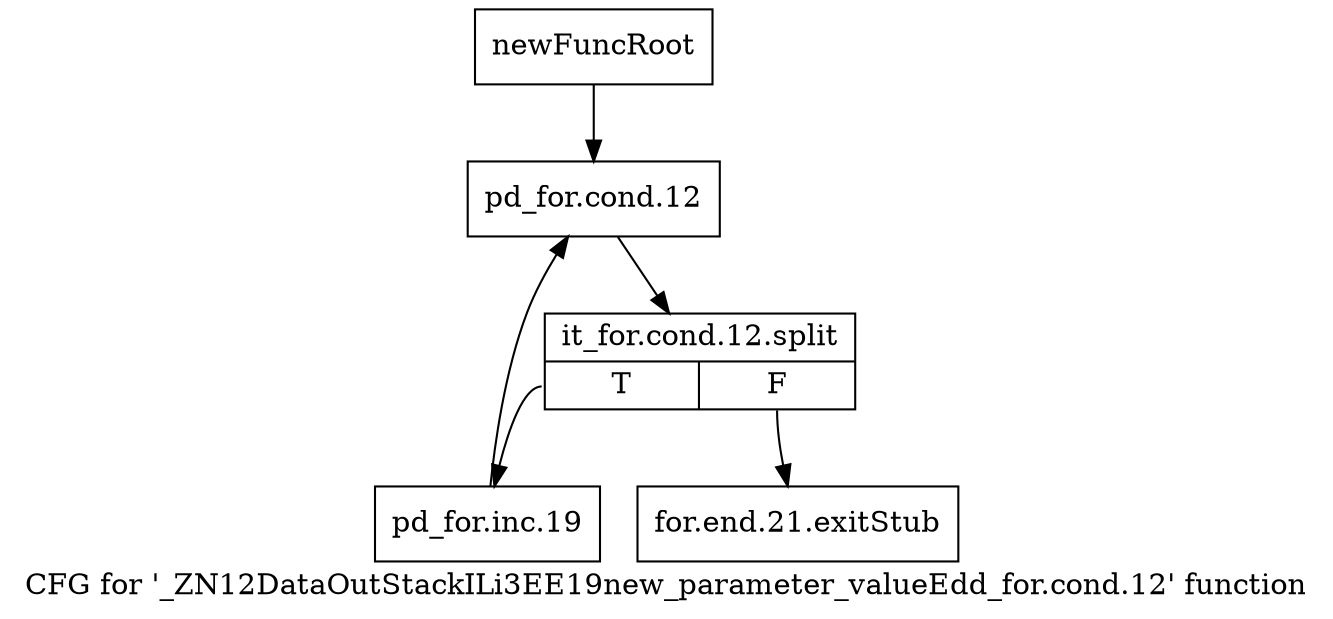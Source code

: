 digraph "CFG for '_ZN12DataOutStackILi3EE19new_parameter_valueEdd_for.cond.12' function" {
	label="CFG for '_ZN12DataOutStackILi3EE19new_parameter_valueEdd_for.cond.12' function";

	Node0x8d96630 [shape=record,label="{newFuncRoot}"];
	Node0x8d96630 -> Node0x8d966d0;
	Node0x8d96680 [shape=record,label="{for.end.21.exitStub}"];
	Node0x8d966d0 [shape=record,label="{pd_for.cond.12}"];
	Node0x8d966d0 -> Node0xc3af520;
	Node0xc3af520 [shape=record,label="{it_for.cond.12.split|{<s0>T|<s1>F}}"];
	Node0xc3af520:s0 -> Node0x8d96720;
	Node0xc3af520:s1 -> Node0x8d96680;
	Node0x8d96720 [shape=record,label="{pd_for.inc.19}"];
	Node0x8d96720 -> Node0x8d966d0;
}
